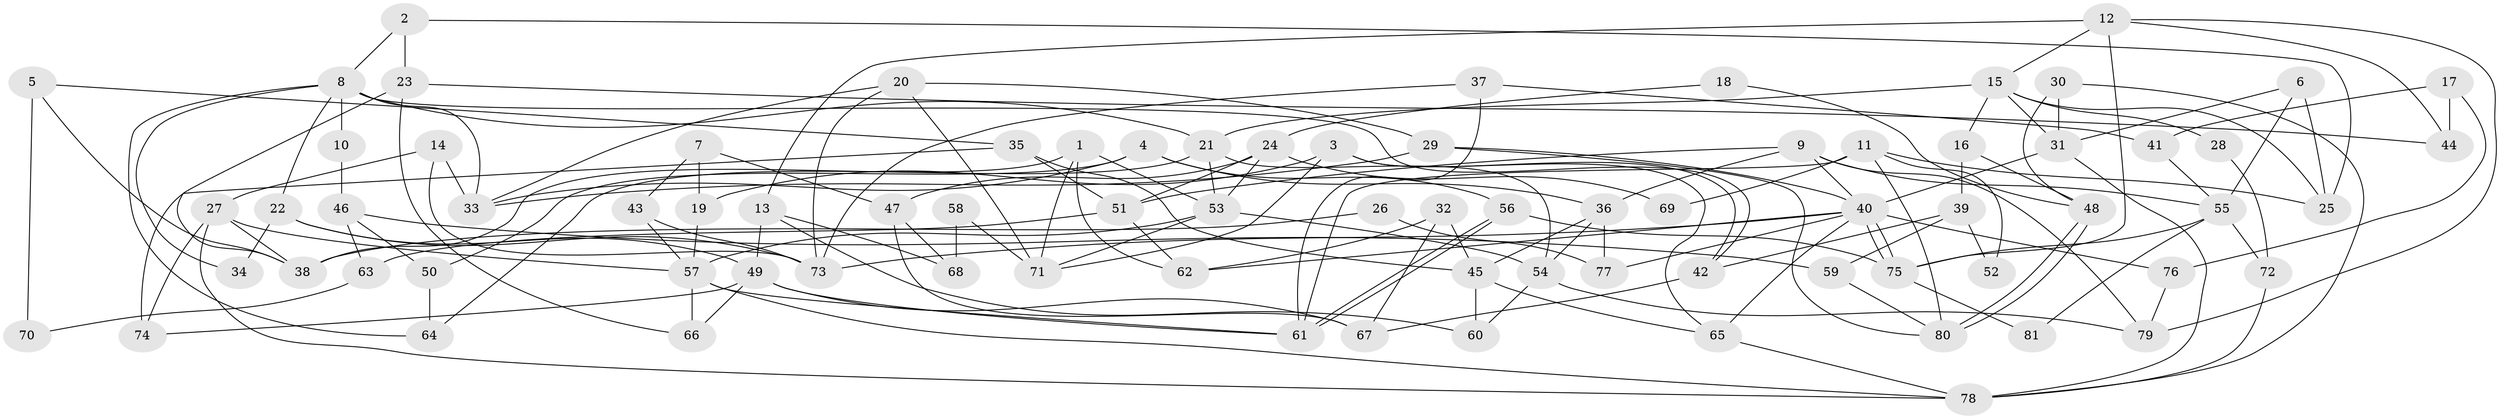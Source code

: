 // coarse degree distribution, {4: 0.19298245614035087, 11: 0.03508771929824561, 3: 0.2982456140350877, 7: 0.05263157894736842, 2: 0.14035087719298245, 6: 0.08771929824561403, 5: 0.14035087719298245, 9: 0.03508771929824561, 10: 0.017543859649122806}
// Generated by graph-tools (version 1.1) at 2025/50/03/04/25 22:50:47]
// undirected, 81 vertices, 162 edges
graph export_dot {
  node [color=gray90,style=filled];
  1;
  2;
  3;
  4;
  5;
  6;
  7;
  8;
  9;
  10;
  11;
  12;
  13;
  14;
  15;
  16;
  17;
  18;
  19;
  20;
  21;
  22;
  23;
  24;
  25;
  26;
  27;
  28;
  29;
  30;
  31;
  32;
  33;
  34;
  35;
  36;
  37;
  38;
  39;
  40;
  41;
  42;
  43;
  44;
  45;
  46;
  47;
  48;
  49;
  50;
  51;
  52;
  53;
  54;
  55;
  56;
  57;
  58;
  59;
  60;
  61;
  62;
  63;
  64;
  65;
  66;
  67;
  68;
  69;
  70;
  71;
  72;
  73;
  74;
  75;
  76;
  77;
  78;
  79;
  80;
  81;
  1 -- 62;
  1 -- 53;
  1 -- 38;
  1 -- 71;
  2 -- 8;
  2 -- 23;
  2 -- 25;
  3 -- 71;
  3 -- 65;
  3 -- 19;
  3 -- 42;
  4 -- 56;
  4 -- 33;
  4 -- 36;
  4 -- 50;
  5 -- 35;
  5 -- 38;
  5 -- 70;
  6 -- 25;
  6 -- 31;
  6 -- 55;
  7 -- 19;
  7 -- 43;
  7 -- 47;
  8 -- 42;
  8 -- 33;
  8 -- 10;
  8 -- 21;
  8 -- 22;
  8 -- 34;
  8 -- 64;
  9 -- 36;
  9 -- 79;
  9 -- 40;
  9 -- 51;
  9 -- 55;
  10 -- 46;
  11 -- 25;
  11 -- 80;
  11 -- 52;
  11 -- 61;
  11 -- 69;
  12 -- 44;
  12 -- 75;
  12 -- 13;
  12 -- 15;
  12 -- 79;
  13 -- 49;
  13 -- 60;
  13 -- 68;
  14 -- 27;
  14 -- 73;
  14 -- 33;
  15 -- 21;
  15 -- 16;
  15 -- 25;
  15 -- 28;
  15 -- 31;
  16 -- 48;
  16 -- 39;
  17 -- 76;
  17 -- 41;
  17 -- 44;
  18 -- 48;
  18 -- 24;
  19 -- 57;
  20 -- 71;
  20 -- 33;
  20 -- 29;
  20 -- 73;
  21 -- 54;
  21 -- 53;
  21 -- 64;
  22 -- 73;
  22 -- 34;
  22 -- 49;
  23 -- 66;
  23 -- 38;
  23 -- 44;
  24 -- 53;
  24 -- 51;
  24 -- 47;
  24 -- 69;
  26 -- 38;
  26 -- 77;
  27 -- 74;
  27 -- 78;
  27 -- 38;
  27 -- 57;
  28 -- 72;
  29 -- 40;
  29 -- 33;
  29 -- 80;
  30 -- 78;
  30 -- 31;
  30 -- 48;
  31 -- 40;
  31 -- 78;
  32 -- 67;
  32 -- 45;
  32 -- 62;
  35 -- 45;
  35 -- 51;
  35 -- 74;
  36 -- 54;
  36 -- 45;
  36 -- 77;
  37 -- 61;
  37 -- 73;
  37 -- 41;
  39 -- 42;
  39 -- 52;
  39 -- 59;
  40 -- 75;
  40 -- 75;
  40 -- 62;
  40 -- 65;
  40 -- 73;
  40 -- 76;
  40 -- 77;
  41 -- 55;
  42 -- 67;
  43 -- 73;
  43 -- 57;
  45 -- 65;
  45 -- 60;
  46 -- 59;
  46 -- 50;
  46 -- 63;
  47 -- 67;
  47 -- 68;
  48 -- 80;
  48 -- 80;
  49 -- 61;
  49 -- 66;
  49 -- 67;
  49 -- 74;
  50 -- 64;
  51 -- 62;
  51 -- 63;
  53 -- 57;
  53 -- 54;
  53 -- 71;
  54 -- 60;
  54 -- 79;
  55 -- 72;
  55 -- 75;
  55 -- 81;
  56 -- 61;
  56 -- 61;
  56 -- 75;
  57 -- 61;
  57 -- 66;
  57 -- 78;
  58 -- 68;
  58 -- 71;
  59 -- 80;
  63 -- 70;
  65 -- 78;
  72 -- 78;
  75 -- 81;
  76 -- 79;
}

